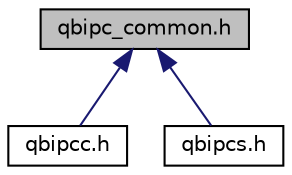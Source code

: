digraph "qbipc_common.h"
{
  edge [fontname="Helvetica",fontsize="10",labelfontname="Helvetica",labelfontsize="10"];
  node [fontname="Helvetica",fontsize="10",shape=record];
  Node1 [label="qbipc_common.h",height=0.2,width=0.4,color="black", fillcolor="grey75", style="filled" fontcolor="black"];
  Node1 -> Node2 [dir="back",color="midnightblue",fontsize="10",style="solid",fontname="Helvetica"];
  Node2 [label="qbipcc.h",height=0.2,width=0.4,color="black", fillcolor="white", style="filled",URL="$qbipcc_8h.html",tooltip="Client IPC API. "];
  Node1 -> Node3 [dir="back",color="midnightblue",fontsize="10",style="solid",fontname="Helvetica"];
  Node3 [label="qbipcs.h",height=0.2,width=0.4,color="black", fillcolor="white", style="filled",URL="$qbipcs_8h.html",tooltip="Server IPC API. "];
}
